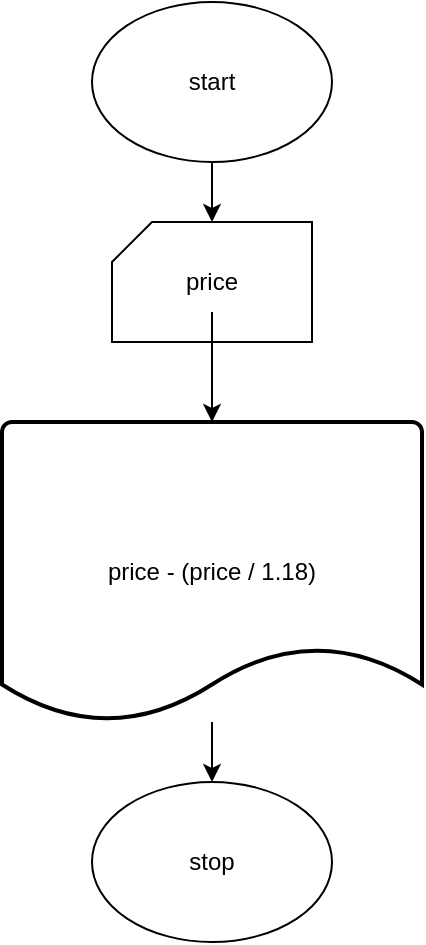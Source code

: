 <mxfile version="26.0.6">
  <diagram name="‫עמוד-1‬" id="7hn0Jkic4SkTh_8gitPx">
    <mxGraphModel dx="1434" dy="746" grid="1" gridSize="10" guides="1" tooltips="1" connect="1" arrows="1" fold="1" page="1" pageScale="1" pageWidth="827" pageHeight="1169" math="0" shadow="0">
      <root>
        <mxCell id="0" />
        <mxCell id="1" parent="0" />
        <mxCell id="onAZ_GbxxMarlTd7Yk06-3" value="" style="edgeStyle=orthogonalEdgeStyle;rounded=0;orthogonalLoop=1;jettySize=auto;html=1;" edge="1" parent="1" source="onAZ_GbxxMarlTd7Yk06-1" target="onAZ_GbxxMarlTd7Yk06-2">
          <mxGeometry relative="1" as="geometry" />
        </mxCell>
        <mxCell id="onAZ_GbxxMarlTd7Yk06-1" value="start" style="ellipse;whiteSpace=wrap;html=1;" vertex="1" parent="1">
          <mxGeometry x="170" y="240" width="120" height="80" as="geometry" />
        </mxCell>
        <mxCell id="onAZ_GbxxMarlTd7Yk06-2" value="" style="verticalLabelPosition=bottom;verticalAlign=top;html=1;shape=card;whiteSpace=wrap;size=20;arcSize=12;" vertex="1" parent="1">
          <mxGeometry x="180" y="350" width="100" height="60" as="geometry" />
        </mxCell>
        <mxCell id="onAZ_GbxxMarlTd7Yk06-6" value="" style="edgeStyle=orthogonalEdgeStyle;rounded=0;orthogonalLoop=1;jettySize=auto;html=1;" edge="1" parent="1" source="onAZ_GbxxMarlTd7Yk06-4" target="onAZ_GbxxMarlTd7Yk06-5">
          <mxGeometry relative="1" as="geometry" />
        </mxCell>
        <mxCell id="onAZ_GbxxMarlTd7Yk06-4" value="price" style="text;html=1;align=center;verticalAlign=middle;whiteSpace=wrap;rounded=0;" vertex="1" parent="1">
          <mxGeometry x="200" y="365" width="60" height="30" as="geometry" />
        </mxCell>
        <mxCell id="onAZ_GbxxMarlTd7Yk06-8" value="" style="edgeStyle=orthogonalEdgeStyle;rounded=0;orthogonalLoop=1;jettySize=auto;html=1;" edge="1" parent="1" source="onAZ_GbxxMarlTd7Yk06-5" target="onAZ_GbxxMarlTd7Yk06-7">
          <mxGeometry relative="1" as="geometry" />
        </mxCell>
        <mxCell id="onAZ_GbxxMarlTd7Yk06-5" value="price - (price / 1.18)" style="strokeWidth=2;html=1;shape=mxgraph.flowchart.document2;whiteSpace=wrap;size=0.25;" vertex="1" parent="1">
          <mxGeometry x="125" y="450" width="210" height="150" as="geometry" />
        </mxCell>
        <mxCell id="onAZ_GbxxMarlTd7Yk06-7" value="stop" style="ellipse;whiteSpace=wrap;html=1;" vertex="1" parent="1">
          <mxGeometry x="170" y="630" width="120" height="80" as="geometry" />
        </mxCell>
      </root>
    </mxGraphModel>
  </diagram>
</mxfile>
